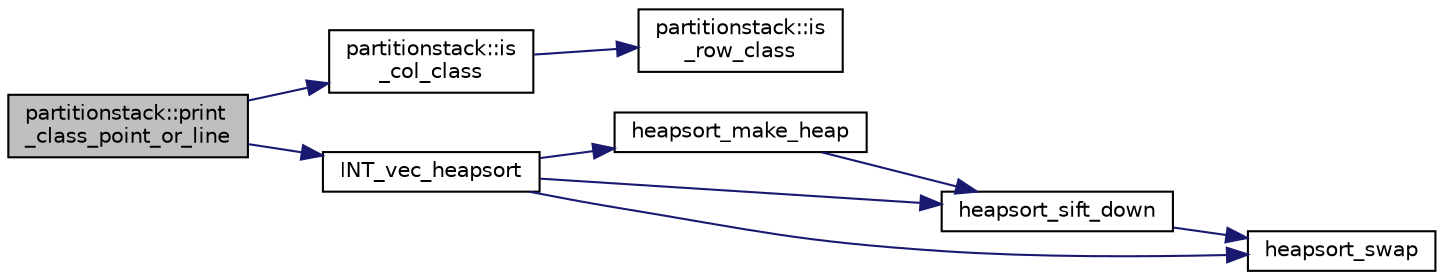 digraph "partitionstack::print_class_point_or_line"
{
  edge [fontname="Helvetica",fontsize="10",labelfontname="Helvetica",labelfontsize="10"];
  node [fontname="Helvetica",fontsize="10",shape=record];
  rankdir="LR";
  Node576 [label="partitionstack::print\l_class_point_or_line",height=0.2,width=0.4,color="black", fillcolor="grey75", style="filled", fontcolor="black"];
  Node576 -> Node577 [color="midnightblue",fontsize="10",style="solid",fontname="Helvetica"];
  Node577 [label="partitionstack::is\l_col_class",height=0.2,width=0.4,color="black", fillcolor="white", style="filled",URL="$d3/d87/classpartitionstack.html#a9dbd980faea7ce40bebd3cf4b843bc63"];
  Node577 -> Node578 [color="midnightblue",fontsize="10",style="solid",fontname="Helvetica"];
  Node578 [label="partitionstack::is\l_row_class",height=0.2,width=0.4,color="black", fillcolor="white", style="filled",URL="$d3/d87/classpartitionstack.html#ad8497b40f1c327d3eb2fb2b993d88bb7"];
  Node576 -> Node579 [color="midnightblue",fontsize="10",style="solid",fontname="Helvetica"];
  Node579 [label="INT_vec_heapsort",height=0.2,width=0.4,color="black", fillcolor="white", style="filled",URL="$d5/de2/foundations_2data__structures_2data__structures_8h.html#a3590ad9987f801fbfc94634300182f39"];
  Node579 -> Node580 [color="midnightblue",fontsize="10",style="solid",fontname="Helvetica"];
  Node580 [label="heapsort_make_heap",height=0.2,width=0.4,color="black", fillcolor="white", style="filled",URL="$d4/dd7/sorting_8_c.html#a42f24453d7d77eeb1338ebd1a13cfdbb"];
  Node580 -> Node581 [color="midnightblue",fontsize="10",style="solid",fontname="Helvetica"];
  Node581 [label="heapsort_sift_down",height=0.2,width=0.4,color="black", fillcolor="white", style="filled",URL="$d4/dd7/sorting_8_c.html#a65cbb1a6a3f01f511673705437ddc18b"];
  Node581 -> Node582 [color="midnightblue",fontsize="10",style="solid",fontname="Helvetica"];
  Node582 [label="heapsort_swap",height=0.2,width=0.4,color="black", fillcolor="white", style="filled",URL="$d4/dd7/sorting_8_c.html#a8f048362e6065297b19b6975bcbbfcc6"];
  Node579 -> Node582 [color="midnightblue",fontsize="10",style="solid",fontname="Helvetica"];
  Node579 -> Node581 [color="midnightblue",fontsize="10",style="solid",fontname="Helvetica"];
}
